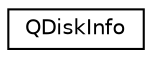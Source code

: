 digraph "类继承关系图"
{
  edge [fontname="Helvetica",fontsize="10",labelfontname="Helvetica",labelfontsize="10"];
  node [fontname="Helvetica",fontsize="10",shape=record];
  rankdir="LR";
  Node0 [label="QDiskInfo",height=0.2,width=0.4,color="black", fillcolor="white", style="filled",URL="$class_q_disk_info.html"];
}
